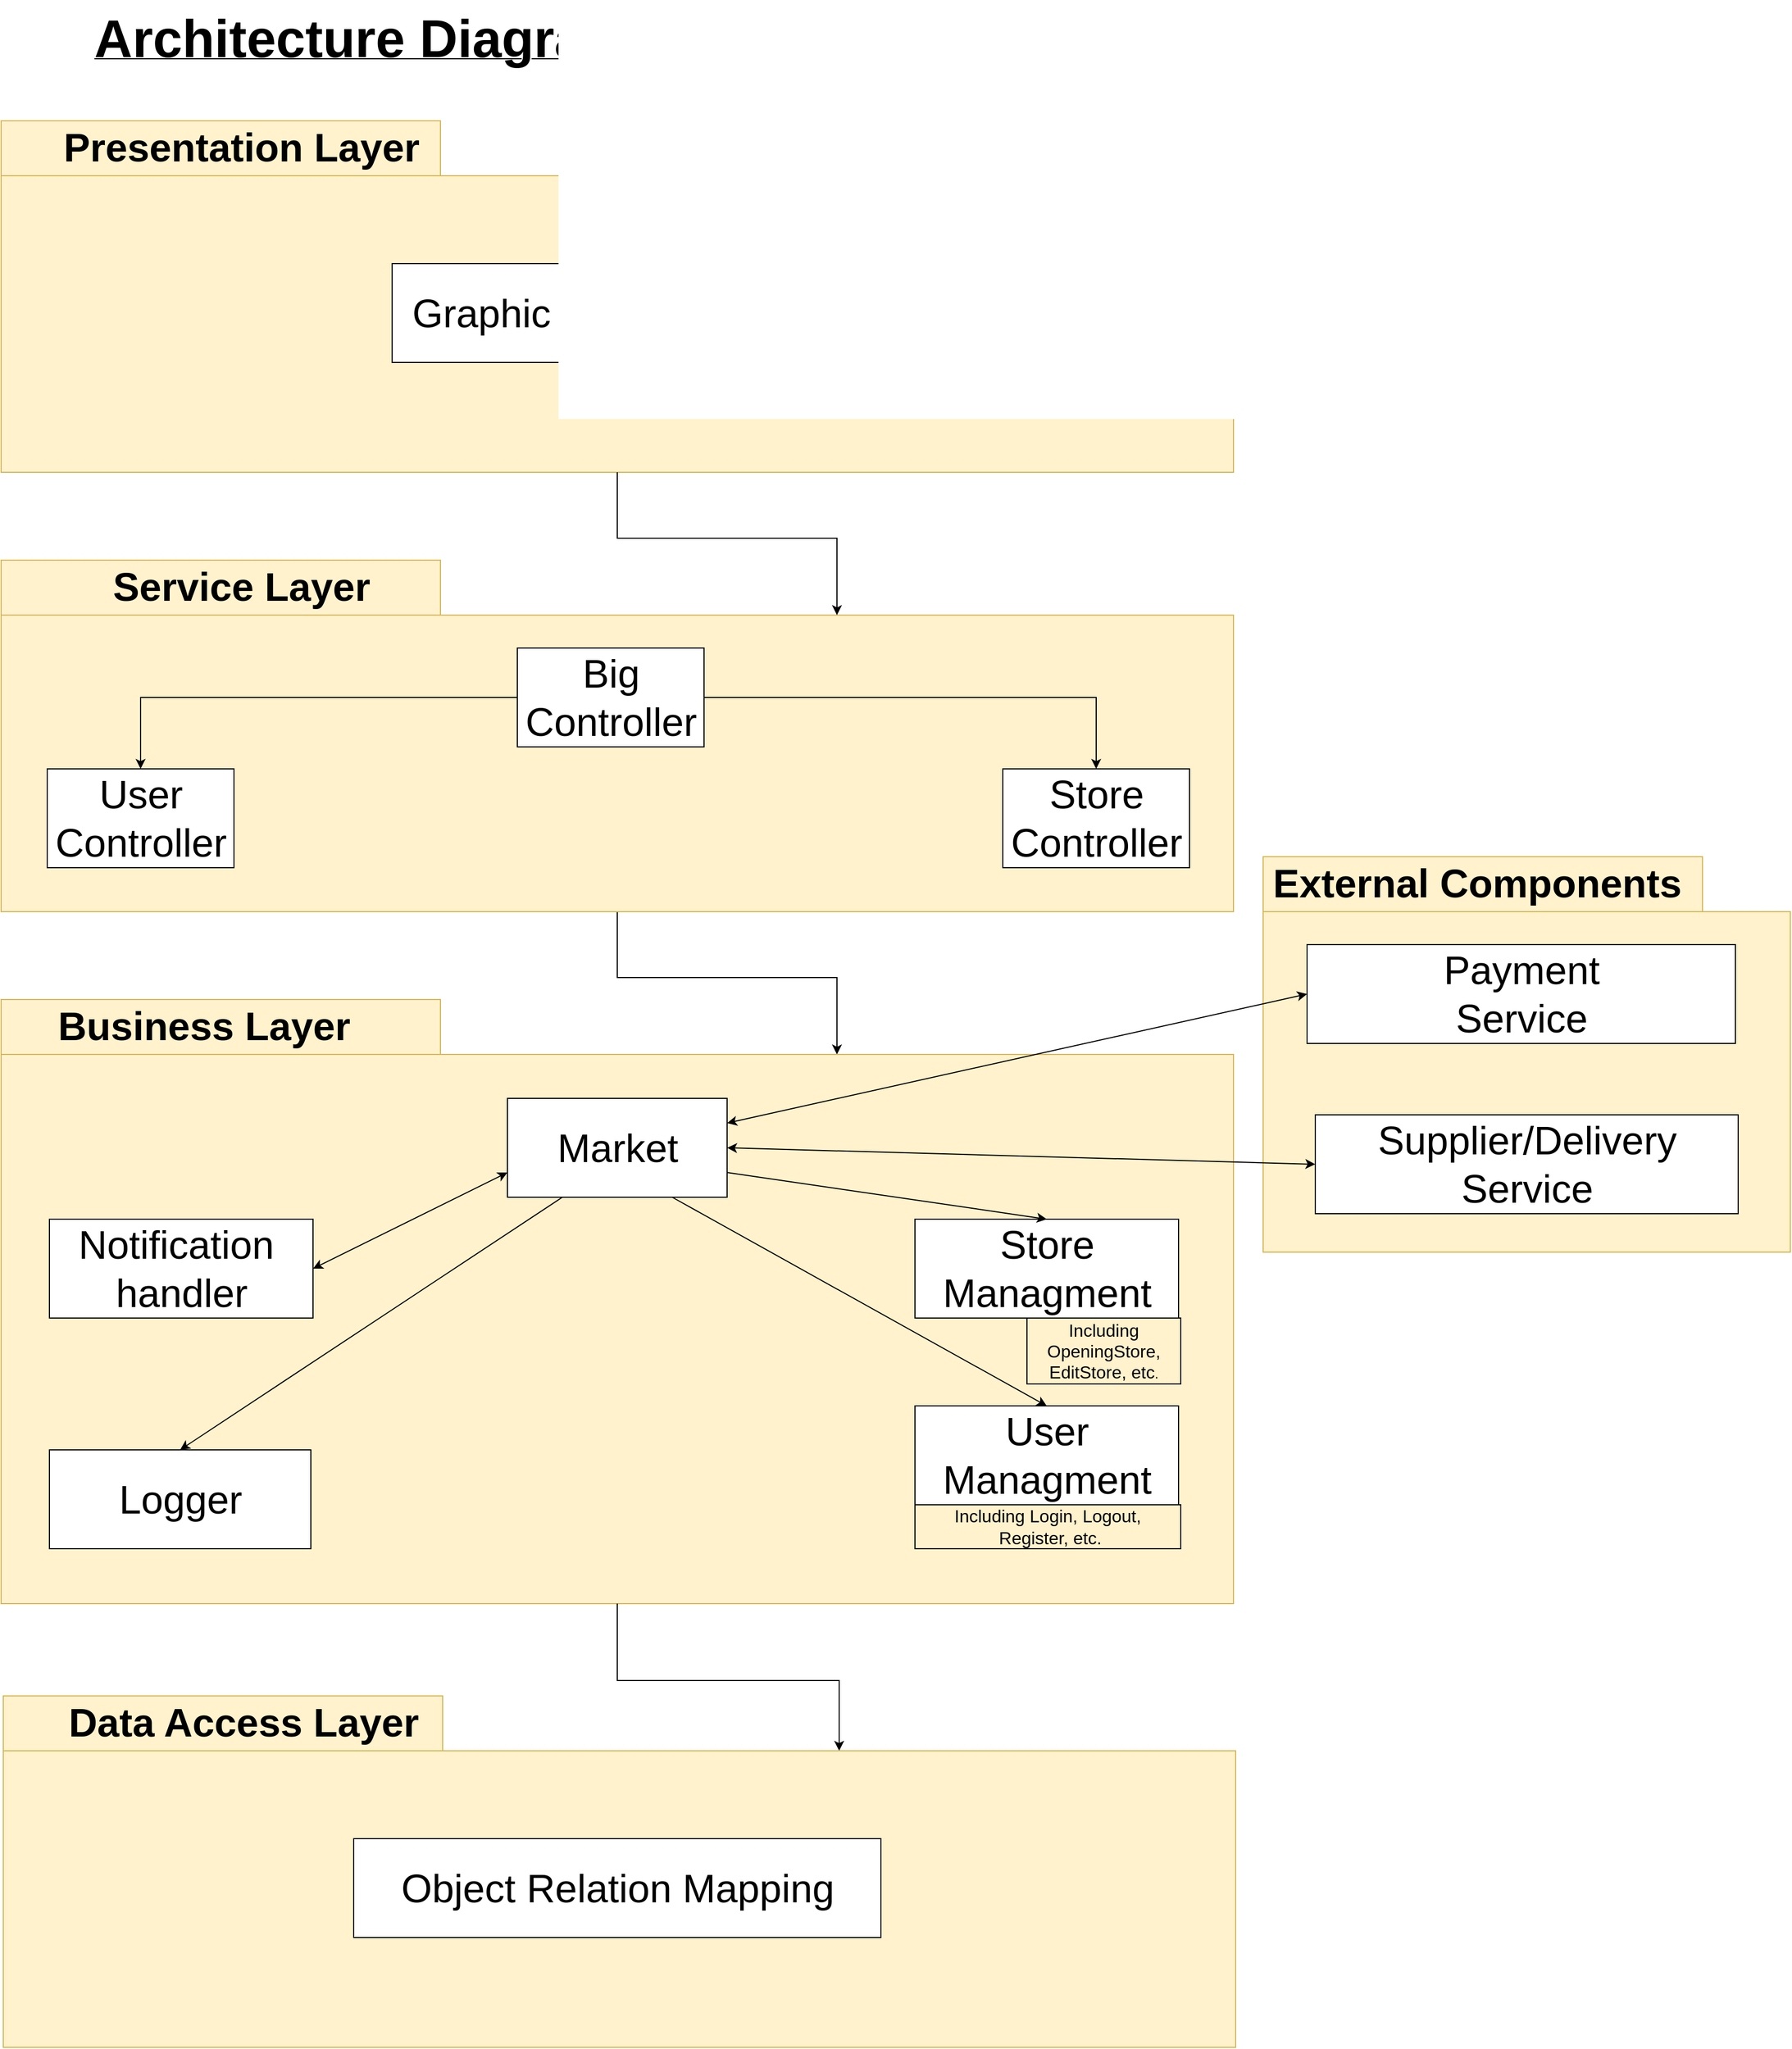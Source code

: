 <mxfile version="18.0.6" type="device"><diagram id="xgagd-MrkSzUTEwIFeQk" name="Page-1"><mxGraphModel dx="3030" dy="1328" grid="1" gridSize="10" guides="1" tooltips="1" connect="1" arrows="1" fold="1" page="1" pageScale="1" pageWidth="827" pageHeight="1169" math="0" shadow="0"><root><mxCell id="0"/><mxCell id="1" parent="0"/><mxCell id="okfFF2K_k7vPQI7gNgBB-1" value="&lt;b&gt;&lt;u&gt;&lt;font style=&quot;font-size: 48px;&quot;&gt;Architecture Diagram&lt;/font&gt;&lt;/u&gt;&lt;/b&gt;" style="text;html=1;strokeColor=none;fillColor=none;align=center;verticalAlign=middle;whiteSpace=wrap;rounded=0;" parent="1" vertex="1"><mxGeometry x="-800" y="50" width="630" height="70" as="geometry"/></mxCell><mxCell id="okfFF2K_k7vPQI7gNgBB-2" style="edgeStyle=none;rounded=0;orthogonalLoop=1;jettySize=auto;html=1;exitX=0.5;exitY=1;exitDx=0;exitDy=0;exitPerimeter=0;fontSize=36;entryX=0;entryY=0;entryDx=761;entryDy=50;entryPerimeter=0;" parent="1" source="okfFF2K_k7vPQI7gNgBB-3" target="okfFF2K_k7vPQI7gNgBB-5" edge="1"><mxGeometry relative="1" as="geometry"><Array as="points"><mxPoint x="-253" y="940"/><mxPoint x="-53" y="940"/></Array><mxPoint x="208" y="1520" as="targetPoint"/></mxGeometry></mxCell><mxCell id="okfFF2K_k7vPQI7gNgBB-3" value="" style="shape=folder;fontStyle=1;spacingTop=10;tabWidth=400;tabHeight=50;tabPosition=left;html=1;fontSize=36;fillColor=#fff2cc;strokeColor=#d6b656;" parent="1" vertex="1"><mxGeometry x="-814" y="560" width="1122" height="320" as="geometry"/></mxCell><mxCell id="okfFF2K_k7vPQI7gNgBB-4" value="Service Layer" style="text;align=center;fontStyle=1;verticalAlign=middle;spacingLeft=3;spacingRight=3;strokeColor=none;rotatable=0;points=[[0,0.5],[1,0.5]];portConstraint=eastwest;fontSize=36;" parent="1" vertex="1"><mxGeometry x="-770" y="560" width="350" height="40" as="geometry"/></mxCell><mxCell id="okfFF2K_k7vPQI7gNgBB-5" value="" style="shape=folder;fontStyle=1;spacingTop=10;tabWidth=400;tabHeight=50;tabPosition=left;html=1;fontSize=36;fillColor=#fff2cc;strokeColor=#d6b656;" parent="1" vertex="1"><mxGeometry x="-814" y="960" width="1122" height="550" as="geometry"/></mxCell><mxCell id="okfFF2K_k7vPQI7gNgBB-6" value="Business Layer" style="text;align=center;fontStyle=1;verticalAlign=middle;spacingLeft=3;spacingRight=3;strokeColor=none;rotatable=0;points=[[0,0.5],[1,0.5]];portConstraint=eastwest;fontSize=36;" parent="1" vertex="1"><mxGeometry x="-804" y="960" width="350" height="40" as="geometry"/></mxCell><mxCell id="okfFF2K_k7vPQI7gNgBB-7" value="" style="shape=folder;fontStyle=1;spacingTop=10;tabWidth=400;tabHeight=50;tabPosition=left;html=1;fontSize=36;fillColor=#fff2cc;strokeColor=#d6b656;" parent="1" vertex="1"><mxGeometry x="335" y="830" width="480" height="360" as="geometry"/></mxCell><mxCell id="okfFF2K_k7vPQI7gNgBB-8" value="External Components" style="text;align=center;fontStyle=1;verticalAlign=middle;spacingLeft=3;spacingRight=3;strokeColor=none;rotatable=0;points=[[0,0.5],[1,0.5]];portConstraint=eastwest;fontSize=36;" parent="1" vertex="1"><mxGeometry x="355" y="830" width="350" height="40" as="geometry"/></mxCell><mxCell id="okfFF2K_k7vPQI7gNgBB-11" value="Store&lt;br&gt;Managment" style="html=1;fontSize=36;" parent="1" vertex="1"><mxGeometry x="18" y="1160" width="240" height="90" as="geometry"/></mxCell><mxCell id="okfFF2K_k7vPQI7gNgBB-13" value="User&lt;br&gt;Managment" style="html=1;fontSize=36;" parent="1" vertex="1"><mxGeometry x="18" y="1330" width="240" height="90" as="geometry"/></mxCell><mxCell id="okfFF2K_k7vPQI7gNgBB-15" value="Payment&lt;br&gt;Service" style="html=1;fontSize=36;" parent="1" vertex="1"><mxGeometry x="375" y="910" width="390" height="90" as="geometry"/></mxCell><mxCell id="okfFF2K_k7vPQI7gNgBB-19" value="User&lt;br&gt;Controller" style="html=1;fontSize=36;" parent="1" vertex="1"><mxGeometry x="-772" y="750" width="170" height="90" as="geometry"/></mxCell><mxCell id="okfFF2K_k7vPQI7gNgBB-21" style="edgeStyle=none;rounded=0;orthogonalLoop=1;jettySize=auto;html=1;exitX=1;exitY=0.5;exitDx=0;exitDy=0;entryX=0;entryY=0.5;entryDx=0;entryDy=0;fontSize=36;startArrow=classic;startFill=1;" parent="1" source="okfFF2K_k7vPQI7gNgBB-24" target="okfFF2K_k7vPQI7gNgBB-25" edge="1"><mxGeometry relative="1" as="geometry"><mxPoint x="958" y="1590" as="targetPoint"/></mxGeometry></mxCell><mxCell id="okfFF2K_k7vPQI7gNgBB-22" style="edgeStyle=none;rounded=0;orthogonalLoop=1;jettySize=auto;html=1;exitX=1;exitY=0.25;exitDx=0;exitDy=0;entryX=0;entryY=0.5;entryDx=0;entryDy=0;fontSize=36;startArrow=classic;startFill=1;" parent="1" source="okfFF2K_k7vPQI7gNgBB-24" target="okfFF2K_k7vPQI7gNgBB-15" edge="1"><mxGeometry relative="1" as="geometry"/></mxCell><mxCell id="dgUVOLS_T7OUZNemq9jD-8" style="edgeStyle=orthogonalEdgeStyle;rounded=0;orthogonalLoop=1;jettySize=auto;html=1;exitX=0.5;exitY=1;exitDx=0;exitDy=0;entryX=0;entryY=0;entryDx=761;entryDy=50;entryPerimeter=0;startArrow=none;startFill=0;exitPerimeter=0;" edge="1" parent="1" source="okfFF2K_k7vPQI7gNgBB-5" target="dgUVOLS_T7OUZNemq9jD-5"><mxGeometry relative="1" as="geometry"><Array as="points"><mxPoint x="-253" y="1580"/><mxPoint x="-51" y="1580"/></Array></mxGeometry></mxCell><mxCell id="okfFF2K_k7vPQI7gNgBB-24" value="Market" style="html=1;fontSize=36;" parent="1" vertex="1"><mxGeometry x="-353" y="1050" width="200" height="90" as="geometry"/></mxCell><mxCell id="okfFF2K_k7vPQI7gNgBB-25" value="Supplier/Delivery&lt;br&gt;Service" style="html=1;fontSize=36;" parent="1" vertex="1"><mxGeometry x="382.5" y="1065" width="385" height="90" as="geometry"/></mxCell><mxCell id="okfFF2K_k7vPQI7gNgBB-27" value="" style="endArrow=classic;html=1;rounded=0;entryX=0.5;entryY=0;entryDx=0;entryDy=0;exitX=1;exitY=0.75;exitDx=0;exitDy=0;" parent="1" target="okfFF2K_k7vPQI7gNgBB-11" edge="1" source="okfFF2K_k7vPQI7gNgBB-24"><mxGeometry width="50" height="50" relative="1" as="geometry"><mxPoint x="-144" y="1120" as="sourcePoint"/><mxPoint x="-186" y="1260" as="targetPoint"/></mxGeometry></mxCell><mxCell id="okfFF2K_k7vPQI7gNgBB-30" value="" style="endArrow=classic;html=1;rounded=0;exitX=0.75;exitY=1;exitDx=0;exitDy=0;entryX=0.5;entryY=0;entryDx=0;entryDy=0;" parent="1" source="okfFF2K_k7vPQI7gNgBB-24" target="okfFF2K_k7vPQI7gNgBB-13" edge="1"><mxGeometry width="50" height="50" relative="1" as="geometry"><mxPoint x="-281" y="1115" as="sourcePoint"/><mxPoint x="-427.094" y="1390" as="targetPoint"/></mxGeometry></mxCell><mxCell id="okfFF2K_k7vPQI7gNgBB-32" value="Logger" style="html=1;fontSize=36;" parent="1" vertex="1"><mxGeometry x="-770" y="1370" width="238" height="90" as="geometry"/></mxCell><mxCell id="okfFF2K_k7vPQI7gNgBB-33" style="edgeStyle=none;rounded=0;orthogonalLoop=1;jettySize=auto;html=1;exitX=0.25;exitY=1;exitDx=0;exitDy=0;fontSize=36;entryX=0.5;entryY=0;entryDx=0;entryDy=0;" parent="1" target="okfFF2K_k7vPQI7gNgBB-32" edge="1" source="okfFF2K_k7vPQI7gNgBB-24"><mxGeometry relative="1" as="geometry"><mxPoint x="701" y="1145" as="targetPoint"/><mxPoint x="-101" y="1117.5" as="sourcePoint"/></mxGeometry></mxCell><mxCell id="okfFF2K_k7vPQI7gNgBB-34" value="Notification&amp;nbsp;&lt;br&gt;handler" style="html=1;fontSize=36;" parent="1" vertex="1"><mxGeometry x="-770" y="1160" width="240" height="90" as="geometry"/></mxCell><mxCell id="okfFF2K_k7vPQI7gNgBB-35" value="" style="endArrow=classic;html=1;rounded=0;entryX=1;entryY=0.5;entryDx=0;entryDy=0;exitX=0;exitY=0.75;exitDx=0;exitDy=0;startArrow=classic;startFill=1;" parent="1" source="okfFF2K_k7vPQI7gNgBB-24" target="okfFF2K_k7vPQI7gNgBB-34" edge="1"><mxGeometry width="50" height="50" relative="1" as="geometry"><mxPoint x="-301.0" y="1072.5" as="sourcePoint"/><mxPoint x="-468" y="1125" as="targetPoint"/></mxGeometry></mxCell><mxCell id="okfFF2K_k7vPQI7gNgBB-41" value="Store&lt;br&gt;Controller" style="html=1;fontSize=36;" parent="1" vertex="1"><mxGeometry x="98" y="750" width="170" height="90" as="geometry"/></mxCell><mxCell id="dgUVOLS_T7OUZNemq9jD-1" style="edgeStyle=orthogonalEdgeStyle;rounded=0;orthogonalLoop=1;jettySize=auto;html=1;exitX=1;exitY=0.5;exitDx=0;exitDy=0;entryX=0.5;entryY=0;entryDx=0;entryDy=0;" edge="1" parent="1" source="okfFF2K_k7vPQI7gNgBB-42" target="okfFF2K_k7vPQI7gNgBB-41"><mxGeometry relative="1" as="geometry"/></mxCell><mxCell id="dgUVOLS_T7OUZNemq9jD-2" style="edgeStyle=orthogonalEdgeStyle;rounded=0;orthogonalLoop=1;jettySize=auto;html=1;exitX=0;exitY=0.5;exitDx=0;exitDy=0;entryX=0.5;entryY=0;entryDx=0;entryDy=0;" edge="1" parent="1" source="okfFF2K_k7vPQI7gNgBB-42" target="okfFF2K_k7vPQI7gNgBB-19"><mxGeometry relative="1" as="geometry"/></mxCell><mxCell id="okfFF2K_k7vPQI7gNgBB-42" value="Big&lt;br&gt;Controller" style="html=1;fontSize=36;" parent="1" vertex="1"><mxGeometry x="-344" y="640" width="170" height="90" as="geometry"/></mxCell><mxCell id="okfFF2K_k7vPQI7gNgBB-43" value="" style="shape=folder;fontStyle=1;spacingTop=10;tabWidth=400;tabHeight=50;tabPosition=left;html=1;fontSize=36;fillColor=#fff2cc;strokeColor=#d6b656;" parent="1" vertex="1"><mxGeometry x="-814" y="160" width="1122" height="320" as="geometry"/></mxCell><mxCell id="okfFF2K_k7vPQI7gNgBB-44" value="Presentation Layer" style="text;align=center;fontStyle=1;verticalAlign=middle;spacingLeft=3;spacingRight=3;strokeColor=none;rotatable=0;points=[[0,0.5],[1,0.5]];portConstraint=eastwest;fontSize=36;" parent="1" vertex="1"><mxGeometry x="-770" y="160" width="350" height="40" as="geometry"/></mxCell><mxCell id="dgUVOLS_T7OUZNemq9jD-3" style="edgeStyle=orthogonalEdgeStyle;rounded=0;orthogonalLoop=1;jettySize=auto;html=1;exitX=0.5;exitY=1;exitDx=0;exitDy=0;entryX=0;entryY=0;entryDx=761;entryDy=50;entryPerimeter=0;exitPerimeter=0;" edge="1" parent="1" source="okfFF2K_k7vPQI7gNgBB-43" target="okfFF2K_k7vPQI7gNgBB-3"><mxGeometry relative="1" as="geometry"><Array as="points"><mxPoint x="-253" y="540"/><mxPoint x="-53" y="540"/></Array></mxGeometry></mxCell><mxCell id="okfFF2K_k7vPQI7gNgBB-47" value="Graphic User Interface" style="html=1;fontSize=36;" parent="1" vertex="1"><mxGeometry x="-458" y="290" width="398" height="90" as="geometry"/></mxCell><mxCell id="dgUVOLS_T7OUZNemq9jD-5" value="" style="shape=folder;fontStyle=1;spacingTop=10;tabWidth=400;tabHeight=50;tabPosition=left;html=1;fontSize=36;fillColor=#fff2cc;strokeColor=#d6b656;" vertex="1" parent="1"><mxGeometry x="-812" y="1594" width="1122" height="320" as="geometry"/></mxCell><mxCell id="dgUVOLS_T7OUZNemq9jD-6" value="Data Access Layer" style="text;align=center;fontStyle=1;verticalAlign=middle;spacingLeft=3;spacingRight=3;strokeColor=none;rotatable=0;points=[[0,0.5],[1,0.5]];portConstraint=eastwest;fontSize=36;" vertex="1" parent="1"><mxGeometry x="-768" y="1594" width="350" height="40" as="geometry"/></mxCell><mxCell id="dgUVOLS_T7OUZNemq9jD-7" value="Object Relation Mapping" style="html=1;fontSize=36;" vertex="1" parent="1"><mxGeometry x="-493" y="1724" width="480" height="90" as="geometry"/></mxCell><mxCell id="dgUVOLS_T7OUZNemq9jD-9" value="&lt;font style=&quot;font-size: 16px;&quot;&gt;Including Login, Logout,&lt;br&gt;&amp;nbsp;Register, etc.&lt;/font&gt;" style="text;html=1;strokeColor=default;fillColor=none;align=center;verticalAlign=middle;whiteSpace=wrap;rounded=0;" vertex="1" parent="1"><mxGeometry x="18" y="1420" width="242" height="40" as="geometry"/></mxCell><mxCell id="dgUVOLS_T7OUZNemq9jD-10" value="&lt;font style=&quot;font-size: 16px;&quot;&gt;Including OpeningStore, EditStore, etc&lt;/font&gt;." style="text;html=1;strokeColor=default;fillColor=none;align=center;verticalAlign=middle;whiteSpace=wrap;rounded=0;" vertex="1" parent="1"><mxGeometry x="120" y="1250" width="140" height="60" as="geometry"/></mxCell></root></mxGraphModel></diagram></mxfile>